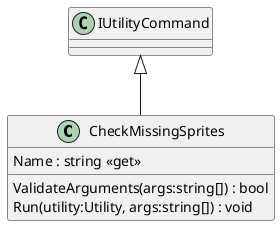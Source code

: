 @startuml
class CheckMissingSprites {
    Name : string <<get>>
    ValidateArguments(args:string[]) : bool
    Run(utility:Utility, args:string[]) : void
}
IUtilityCommand <|-- CheckMissingSprites
@enduml
